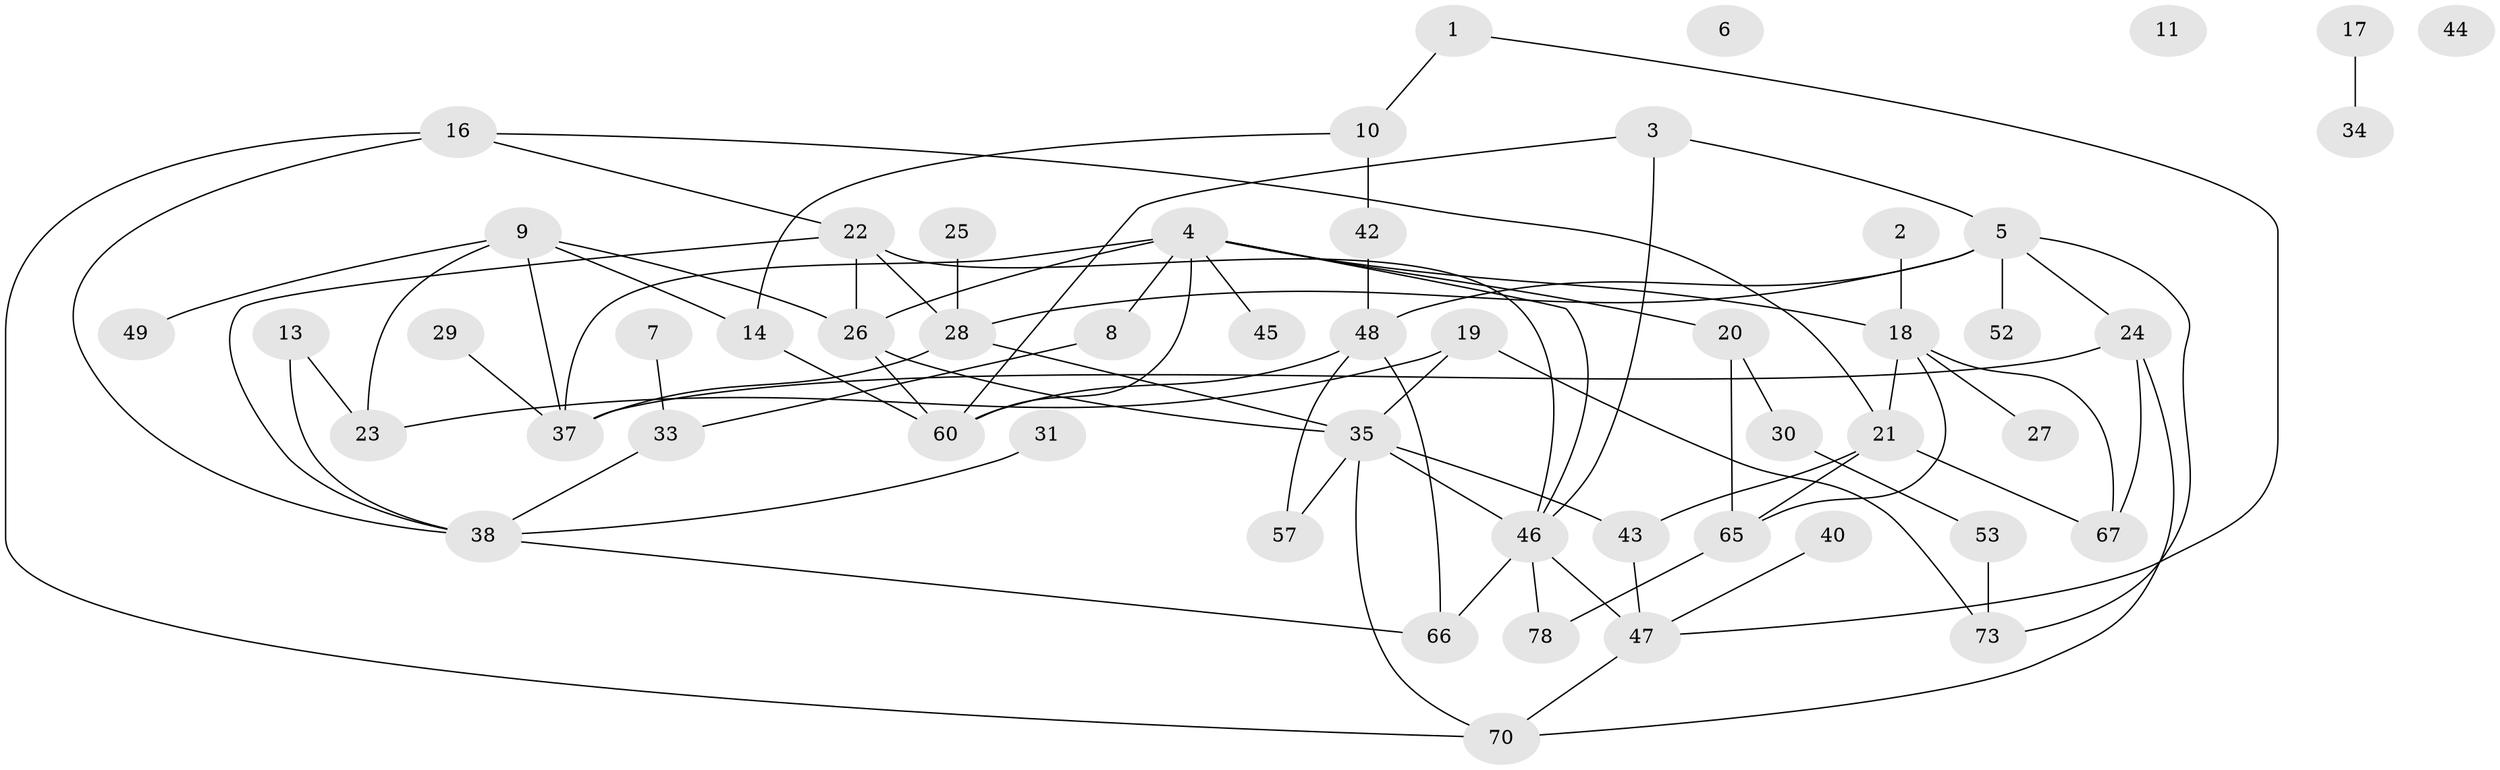 // Generated by graph-tools (version 1.1) at 2025/23/03/03/25 07:23:28]
// undirected, 53 vertices, 81 edges
graph export_dot {
graph [start="1"]
  node [color=gray90,style=filled];
  1;
  2;
  3 [super="+15"];
  4 [super="+63"];
  5 [super="+12"];
  6;
  7;
  8;
  9 [super="+62"];
  10 [super="+36"];
  11;
  13 [super="+74"];
  14;
  16;
  17;
  18 [super="+50"];
  19 [super="+79"];
  20 [super="+61"];
  21 [super="+77"];
  22 [super="+41"];
  23 [super="+56"];
  24;
  25;
  26 [super="+51"];
  27;
  28 [super="+39"];
  29;
  30;
  31 [super="+32"];
  33 [super="+69"];
  34;
  35 [super="+59"];
  37 [super="+75"];
  38 [super="+64"];
  40 [super="+58"];
  42;
  43 [super="+68"];
  44;
  45 [super="+80"];
  46 [super="+72"];
  47 [super="+55"];
  48 [super="+54"];
  49;
  52;
  53 [super="+71"];
  57;
  60;
  65;
  66;
  67 [super="+76"];
  70;
  73;
  78;
  1 -- 10;
  1 -- 47;
  2 -- 18;
  3 -- 5;
  3 -- 60;
  3 -- 46;
  4 -- 8;
  4 -- 18;
  4 -- 37;
  4 -- 26 [weight=2];
  4 -- 60;
  4 -- 46;
  4 -- 45;
  4 -- 20;
  5 -- 24;
  5 -- 52;
  5 -- 73;
  5 -- 48;
  5 -- 28;
  7 -- 33;
  8 -- 33;
  9 -- 14;
  9 -- 23;
  9 -- 49;
  9 -- 37;
  9 -- 26;
  10 -- 14;
  10 -- 42;
  13 -- 38;
  13 -- 23;
  14 -- 60;
  16 -- 21;
  16 -- 70;
  16 -- 22;
  16 -- 38;
  17 -- 34;
  18 -- 27;
  18 -- 65;
  18 -- 21;
  18 -- 67;
  19 -- 35 [weight=2];
  19 -- 73;
  19 -- 23;
  20 -- 65;
  20 -- 30;
  21 -- 65;
  21 -- 67 [weight=2];
  21 -- 43 [weight=2];
  22 -- 28;
  22 -- 46;
  22 -- 26;
  22 -- 38;
  24 -- 37;
  24 -- 70;
  24 -- 67;
  25 -- 28;
  26 -- 60;
  26 -- 35;
  28 -- 37;
  28 -- 35;
  29 -- 37;
  30 -- 53;
  31 -- 38;
  33 -- 38;
  35 -- 46;
  35 -- 70;
  35 -- 57;
  35 -- 43;
  38 -- 66;
  40 -- 47;
  42 -- 48;
  43 -- 47;
  46 -- 78;
  46 -- 66;
  46 -- 47;
  47 -- 70;
  48 -- 57;
  48 -- 66;
  48 -- 60;
  53 -- 73;
  65 -- 78;
}
